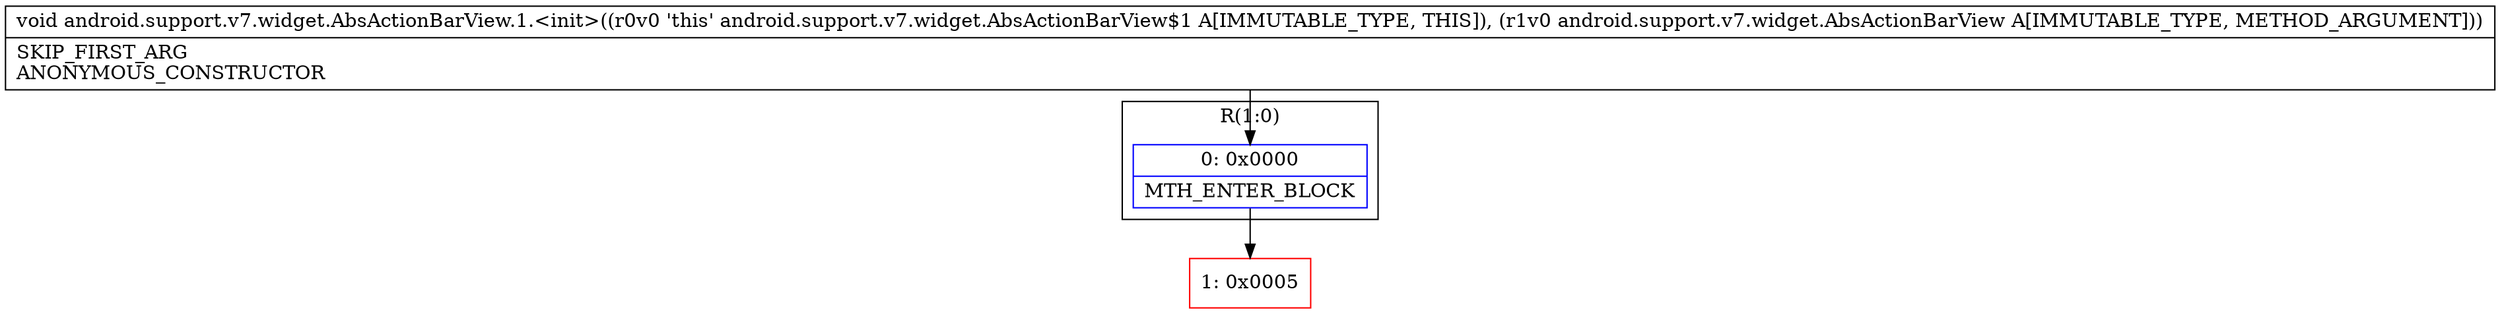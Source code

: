 digraph "CFG forandroid.support.v7.widget.AbsActionBarView.1.\<init\>(Landroid\/support\/v7\/widget\/AbsActionBarView;)V" {
subgraph cluster_Region_741037291 {
label = "R(1:0)";
node [shape=record,color=blue];
Node_0 [shape=record,label="{0\:\ 0x0000|MTH_ENTER_BLOCK\l}"];
}
Node_1 [shape=record,color=red,label="{1\:\ 0x0005}"];
MethodNode[shape=record,label="{void android.support.v7.widget.AbsActionBarView.1.\<init\>((r0v0 'this' android.support.v7.widget.AbsActionBarView$1 A[IMMUTABLE_TYPE, THIS]), (r1v0 android.support.v7.widget.AbsActionBarView A[IMMUTABLE_TYPE, METHOD_ARGUMENT]))  | SKIP_FIRST_ARG\lANONYMOUS_CONSTRUCTOR\l}"];
MethodNode -> Node_0;
Node_0 -> Node_1;
}

